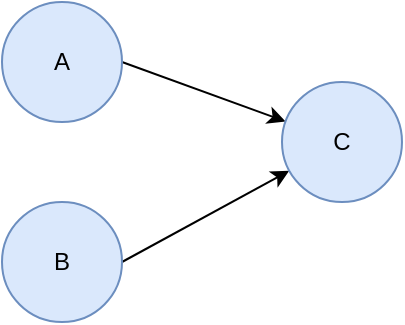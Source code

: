 <mxfile version="15.4.0" type="device" pages="2"><diagram id="vBQ3ppcKk-23Fc_g8CgZ" name="第 1 页"><mxGraphModel dx="946" dy="624" grid="1" gridSize="10" guides="1" tooltips="1" connect="1" arrows="1" fold="1" page="1" pageScale="1" pageWidth="827" pageHeight="1169" math="0" shadow="0"><root><mxCell id="0"/><mxCell id="1" parent="0"/><mxCell id="daB-vWAc_0Kkb-lgFZsO-4" style="rounded=0;orthogonalLoop=1;jettySize=auto;html=1;exitX=1;exitY=0.5;exitDx=0;exitDy=0;" edge="1" parent="1" source="daB-vWAc_0Kkb-lgFZsO-1" target="daB-vWAc_0Kkb-lgFZsO-3"><mxGeometry relative="1" as="geometry"/></mxCell><mxCell id="daB-vWAc_0Kkb-lgFZsO-1" value="A" style="ellipse;whiteSpace=wrap;html=1;aspect=fixed;fillColor=#dae8fc;strokeColor=#6c8ebf;" vertex="1" parent="1"><mxGeometry x="150" y="210" width="60" height="60" as="geometry"/></mxCell><mxCell id="daB-vWAc_0Kkb-lgFZsO-7" style="edgeStyle=none;rounded=0;orthogonalLoop=1;jettySize=auto;html=1;exitX=1;exitY=0.5;exitDx=0;exitDy=0;" edge="1" parent="1" source="daB-vWAc_0Kkb-lgFZsO-2" target="daB-vWAc_0Kkb-lgFZsO-3"><mxGeometry relative="1" as="geometry"/></mxCell><mxCell id="daB-vWAc_0Kkb-lgFZsO-2" value="B" style="ellipse;whiteSpace=wrap;html=1;aspect=fixed;fillColor=#dae8fc;strokeColor=#6c8ebf;" vertex="1" parent="1"><mxGeometry x="150" y="310" width="60" height="60" as="geometry"/></mxCell><mxCell id="daB-vWAc_0Kkb-lgFZsO-3" value="C" style="ellipse;whiteSpace=wrap;html=1;aspect=fixed;fillColor=#dae8fc;strokeColor=#6c8ebf;" vertex="1" parent="1"><mxGeometry x="290" y="250" width="60" height="60" as="geometry"/></mxCell></root></mxGraphModel></diagram><diagram id="0pSF0Vf1UtfZtOrLUxF0" name="第 2 页"><mxGraphModel dx="946" dy="624" grid="1" gridSize="10" guides="1" tooltips="1" connect="1" arrows="1" fold="1" page="1" pageScale="1" pageWidth="827" pageHeight="1169" math="0" shadow="0"><root><mxCell id="6WnMwTTEYdtkcs7l1VX7-0"/><mxCell id="6WnMwTTEYdtkcs7l1VX7-1" parent="6WnMwTTEYdtkcs7l1VX7-0"/><mxCell id="FZXy_tTggYOaey9kgQvi-5" style="edgeStyle=none;rounded=0;orthogonalLoop=1;jettySize=auto;html=1;exitX=1;exitY=0.5;exitDx=0;exitDy=0;entryX=0;entryY=0.5;entryDx=0;entryDy=0;" edge="1" parent="6WnMwTTEYdtkcs7l1VX7-1" source="FZXy_tTggYOaey9kgQvi-1" target="FZXy_tTggYOaey9kgQvi-3"><mxGeometry relative="1" as="geometry"/></mxCell><mxCell id="FZXy_tTggYOaey9kgQvi-1" value="A" style="ellipse;whiteSpace=wrap;html=1;aspect=fixed;fillColor=#dae8fc;strokeColor=#6c8ebf;" vertex="1" parent="6WnMwTTEYdtkcs7l1VX7-1"><mxGeometry x="150" y="210" width="60" height="60" as="geometry"/></mxCell><mxCell id="FZXy_tTggYOaey9kgQvi-6" style="edgeStyle=none;rounded=0;orthogonalLoop=1;jettySize=auto;html=1;exitX=1;exitY=0.5;exitDx=0;exitDy=0;entryX=0;entryY=0.5;entryDx=0;entryDy=0;" edge="1" parent="6WnMwTTEYdtkcs7l1VX7-1" source="FZXy_tTggYOaey9kgQvi-3" target="FZXy_tTggYOaey9kgQvi-4"><mxGeometry relative="1" as="geometry"/></mxCell><mxCell id="FZXy_tTggYOaey9kgQvi-3" value="B" style="ellipse;whiteSpace=wrap;html=1;aspect=fixed;fillColor=#dae8fc;strokeColor=#6c8ebf;" vertex="1" parent="6WnMwTTEYdtkcs7l1VX7-1"><mxGeometry x="290" y="210" width="60" height="60" as="geometry"/></mxCell><mxCell id="FZXy_tTggYOaey9kgQvi-4" value="C" style="ellipse;whiteSpace=wrap;html=1;aspect=fixed;fillColor=#dae8fc;strokeColor=#6c8ebf;" vertex="1" parent="6WnMwTTEYdtkcs7l1VX7-1"><mxGeometry x="430" y="210" width="60" height="60" as="geometry"/></mxCell><mxCell id="FZXy_tTggYOaey9kgQvi-7" style="edgeStyle=none;rounded=0;orthogonalLoop=1;jettySize=auto;html=1;exitX=1;exitY=0.5;exitDx=0;exitDy=0;entryX=0;entryY=0.5;entryDx=0;entryDy=0;" edge="1" parent="6WnMwTTEYdtkcs7l1VX7-1" source="FZXy_tTggYOaey9kgQvi-8" target="FZXy_tTggYOaey9kgQvi-10"><mxGeometry relative="1" as="geometry"/></mxCell><mxCell id="FZXy_tTggYOaey9kgQvi-8" value="B" style="ellipse;whiteSpace=wrap;html=1;aspect=fixed;fillColor=#dae8fc;strokeColor=#6c8ebf;" vertex="1" parent="6WnMwTTEYdtkcs7l1VX7-1"><mxGeometry x="150" y="350" width="60" height="60" as="geometry"/></mxCell><mxCell id="FZXy_tTggYOaey9kgQvi-9" style="edgeStyle=none;rounded=0;orthogonalLoop=1;jettySize=auto;html=1;exitX=1;exitY=0.5;exitDx=0;exitDy=0;entryX=0;entryY=0.5;entryDx=0;entryDy=0;" edge="1" parent="6WnMwTTEYdtkcs7l1VX7-1" source="FZXy_tTggYOaey9kgQvi-10" target="FZXy_tTggYOaey9kgQvi-11"><mxGeometry relative="1" as="geometry"/></mxCell><mxCell id="FZXy_tTggYOaey9kgQvi-10" value="A" style="ellipse;whiteSpace=wrap;html=1;aspect=fixed;fillColor=#dae8fc;strokeColor=#6c8ebf;" vertex="1" parent="6WnMwTTEYdtkcs7l1VX7-1"><mxGeometry x="290" y="350" width="60" height="60" as="geometry"/></mxCell><mxCell id="FZXy_tTggYOaey9kgQvi-11" value="C" style="ellipse;whiteSpace=wrap;html=1;aspect=fixed;fillColor=#dae8fc;strokeColor=#6c8ebf;" vertex="1" parent="6WnMwTTEYdtkcs7l1VX7-1"><mxGeometry x="430" y="350" width="60" height="60" as="geometry"/></mxCell><mxCell id="FZXy_tTggYOaey9kgQvi-14" value="正常执行" style="text;html=1;align=center;verticalAlign=middle;resizable=0;points=[];autosize=1;strokeColor=none;fillColor=none;" vertex="1" parent="6WnMwTTEYdtkcs7l1VX7-1"><mxGeometry x="510" y="230" width="60" height="20" as="geometry"/></mxCell><mxCell id="FZXy_tTggYOaey9kgQvi-15" value="重排序执行" style="text;html=1;align=center;verticalAlign=middle;resizable=0;points=[];autosize=1;strokeColor=none;fillColor=none;" vertex="1" parent="6WnMwTTEYdtkcs7l1VX7-1"><mxGeometry x="500" y="370" width="80" height="20" as="geometry"/></mxCell></root></mxGraphModel></diagram></mxfile>